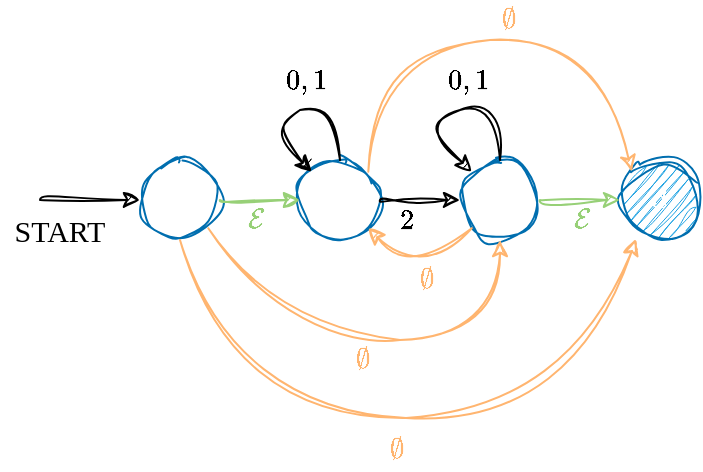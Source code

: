 <mxfile version="28.2.5">
  <diagram name="Pagina-1" id="MN7WsSKvXLgIGYer2BLl">
    <mxGraphModel dx="1261" dy="883" grid="1" gridSize="10" guides="1" tooltips="1" connect="1" arrows="1" fold="1" page="1" pageScale="1" pageWidth="827" pageHeight="1169" math="1" shadow="0">
      <root>
        <mxCell id="0" />
        <mxCell id="1" parent="0" />
        <mxCell id="lpgbFSDSMAnK1BwwCrsC-6" value="&lt;div style=&quot;&quot;&gt;&lt;font face=&quot;Comic Sans MS&quot;&gt;&lt;span style=&quot;font-size: 15px;&quot;&gt;START&lt;/span&gt;&lt;/font&gt;&lt;/div&gt;" style="text;whiteSpace=wrap;html=1;align=center;" parent="1" vertex="1">
          <mxGeometry x="210" y="460" width="60" height="30" as="geometry" />
        </mxCell>
        <mxCell id="lpgbFSDSMAnK1BwwCrsC-7" value="" style="curved=1;endArrow=classic;html=1;rounded=0;sketch=1;curveFitting=1;jiggle=2;entryX=0;entryY=0.5;entryDx=0;entryDy=0;" parent="1" target="lpgbFSDSMAnK1BwwCrsC-8" edge="1">
          <mxGeometry width="50" height="50" relative="1" as="geometry">
            <mxPoint x="230" y="460" as="sourcePoint" />
            <mxPoint x="260" y="430" as="targetPoint" />
            <Array as="points" />
          </mxGeometry>
        </mxCell>
        <mxCell id="lpgbFSDSMAnK1BwwCrsC-8" value="$$a$$" style="ellipse;whiteSpace=wrap;html=1;fillColor=none;fontColor=#ffffff;strokeColor=#006EAF;sketch=1;curveFitting=1;jiggle=2;" parent="1" vertex="1">
          <mxGeometry x="280" y="440" width="40" height="40" as="geometry" />
        </mxCell>
        <mxCell id="lpgbFSDSMAnK1BwwCrsC-10" value="$$b$$" style="ellipse;whiteSpace=wrap;html=1;fillColor=none;fontColor=#ffffff;strokeColor=#006EAF;sketch=1;curveFitting=1;jiggle=2;" parent="1" vertex="1">
          <mxGeometry x="360" y="440" width="40" height="40" as="geometry" />
        </mxCell>
        <mxCell id="lpgbFSDSMAnK1BwwCrsC-11" value="$$c$$" style="ellipse;whiteSpace=wrap;html=1;fillColor=none;fontColor=#ffffff;strokeColor=#006EAF;sketch=1;curveFitting=1;jiggle=2;" parent="1" vertex="1">
          <mxGeometry x="440" y="440" width="40" height="40" as="geometry" />
        </mxCell>
        <mxCell id="lpgbFSDSMAnK1BwwCrsC-12" value="$$d$$" style="ellipse;whiteSpace=wrap;html=1;fillColor=#1ba1e2;fontColor=#ffffff;strokeColor=#006EAF;sketch=1;curveFitting=1;jiggle=2;" parent="1" vertex="1">
          <mxGeometry x="520" y="440" width="40" height="40" as="geometry" />
        </mxCell>
        <mxCell id="lpgbFSDSMAnK1BwwCrsC-13" value="" style="curved=1;endArrow=classic;html=1;rounded=0;sketch=1;curveFitting=1;jiggle=2;entryX=0;entryY=0.5;entryDx=0;entryDy=0;exitX=1;exitY=0.5;exitDx=0;exitDy=0;strokeColor=#97D077;" parent="1" source="lpgbFSDSMAnK1BwwCrsC-8" target="lpgbFSDSMAnK1BwwCrsC-10" edge="1">
          <mxGeometry width="50" height="50" relative="1" as="geometry">
            <mxPoint x="320" y="480" as="sourcePoint" />
            <mxPoint x="370" y="480" as="targetPoint" />
            <Array as="points" />
          </mxGeometry>
        </mxCell>
        <mxCell id="lpgbFSDSMAnK1BwwCrsC-14" value="" style="curved=1;endArrow=classic;html=1;rounded=0;sketch=1;curveFitting=1;jiggle=2;entryX=0;entryY=0.5;entryDx=0;entryDy=0;exitX=1;exitY=0.5;exitDx=0;exitDy=0;" parent="1" source="lpgbFSDSMAnK1BwwCrsC-10" target="lpgbFSDSMAnK1BwwCrsC-11" edge="1">
          <mxGeometry width="50" height="50" relative="1" as="geometry">
            <mxPoint x="360" y="470" as="sourcePoint" />
            <mxPoint x="400" y="470" as="targetPoint" />
            <Array as="points" />
          </mxGeometry>
        </mxCell>
        <mxCell id="lpgbFSDSMAnK1BwwCrsC-15" value="" style="curved=1;endArrow=classic;html=1;rounded=0;sketch=1;curveFitting=1;jiggle=2;exitX=1;exitY=0.5;exitDx=0;exitDy=0;fillColor=#60a917;strokeColor=#97D077;entryX=0;entryY=0.5;entryDx=0;entryDy=0;" parent="1" source="lpgbFSDSMAnK1BwwCrsC-11" target="lpgbFSDSMAnK1BwwCrsC-12" edge="1">
          <mxGeometry width="50" height="50" relative="1" as="geometry">
            <mxPoint x="500" y="460" as="sourcePoint" />
            <mxPoint x="520" y="460" as="targetPoint" />
            <Array as="points" />
          </mxGeometry>
        </mxCell>
        <mxCell id="lpgbFSDSMAnK1BwwCrsC-16" value="" style="curved=1;endArrow=classic;html=1;rounded=0;exitX=0.5;exitY=0;exitDx=0;exitDy=0;sketch=1;curveFitting=1;jiggle=2;entryX=0;entryY=0;entryDx=0;entryDy=0;" parent="1" source="lpgbFSDSMAnK1BwwCrsC-10" target="lpgbFSDSMAnK1BwwCrsC-10" edge="1">
          <mxGeometry width="50" height="50" relative="1" as="geometry">
            <mxPoint x="394.142" y="445.858" as="sourcePoint" />
            <mxPoint x="380.0" y="440" as="targetPoint" />
            <Array as="points">
              <mxPoint x="380" y="410" />
              <mxPoint x="340" y="420" />
            </Array>
          </mxGeometry>
        </mxCell>
        <mxCell id="lpgbFSDSMAnK1BwwCrsC-20" value="&lt;font style=&quot;color: rgb(151, 208, 119);&quot;&gt;$$\mathcal{E}$$&lt;/font&gt;" style="text;html=1;align=center;verticalAlign=middle;whiteSpace=wrap;rounded=0;fontColor=default;fillColor=none;" parent="1" vertex="1">
          <mxGeometry x="327" y="460" width="23" height="20" as="geometry" />
        </mxCell>
        <mxCell id="lpgbFSDSMAnK1BwwCrsC-21" value="&lt;font style=&quot;color: rgb(151, 208, 119);&quot;&gt;$$\mathcal{E}$$&lt;/font&gt;" style="text;html=1;align=center;verticalAlign=middle;whiteSpace=wrap;rounded=0;fontColor=default;fillColor=none;" parent="1" vertex="1">
          <mxGeometry x="490" y="460" width="23" height="20" as="geometry" />
        </mxCell>
        <mxCell id="lpgbFSDSMAnK1BwwCrsC-22" value="$$2$$" style="text;html=1;align=center;verticalAlign=middle;whiteSpace=wrap;rounded=0;fontColor=default;" parent="1" vertex="1">
          <mxGeometry x="384" y="460" width="60" height="20" as="geometry" />
        </mxCell>
        <mxCell id="lpgbFSDSMAnK1BwwCrsC-23" value="$$0,1$$" style="text;html=1;align=center;verticalAlign=middle;whiteSpace=wrap;rounded=0;fontColor=default;" parent="1" vertex="1">
          <mxGeometry x="333" y="390" width="60" height="20" as="geometry" />
        </mxCell>
        <mxCell id="lpgbFSDSMAnK1BwwCrsC-24" value="$$0,1$$" style="text;html=1;align=center;verticalAlign=middle;whiteSpace=wrap;rounded=0;fontColor=default;" parent="1" vertex="1">
          <mxGeometry x="414" y="390" width="60" height="20" as="geometry" />
        </mxCell>
        <mxCell id="lpgbFSDSMAnK1BwwCrsC-27" value="" style="curved=1;endArrow=classic;html=1;rounded=0;exitX=0.5;exitY=0;exitDx=0;exitDy=0;sketch=1;curveFitting=1;jiggle=2;entryX=0;entryY=0;entryDx=0;entryDy=0;" parent="1" source="lpgbFSDSMAnK1BwwCrsC-11" target="lpgbFSDSMAnK1BwwCrsC-11" edge="1">
          <mxGeometry width="50" height="50" relative="1" as="geometry">
            <mxPoint x="460" y="434" as="sourcePoint" />
            <mxPoint x="446" y="440" as="targetPoint" />
            <Array as="points">
              <mxPoint x="460" y="410" />
              <mxPoint x="420" y="420" />
            </Array>
          </mxGeometry>
        </mxCell>
        <mxCell id="lpgbFSDSMAnK1BwwCrsC-29" value="" style="curved=1;endArrow=classic;html=1;rounded=0;sketch=1;curveFitting=1;jiggle=2;entryX=0;entryY=0;entryDx=0;entryDy=0;exitX=1;exitY=0;exitDx=0;exitDy=0;strokeColor=#FFB570;" parent="1" source="lpgbFSDSMAnK1BwwCrsC-10" target="lpgbFSDSMAnK1BwwCrsC-12" edge="1">
          <mxGeometry width="50" height="50" relative="1" as="geometry">
            <mxPoint x="393" y="380" as="sourcePoint" />
            <mxPoint x="433" y="380" as="targetPoint" />
            <Array as="points">
              <mxPoint x="400" y="380" />
              <mxPoint x="510" y="380" />
            </Array>
          </mxGeometry>
        </mxCell>
        <mxCell id="lpgbFSDSMAnK1BwwCrsC-30" value="&lt;font style=&quot;color: rgb(255, 181, 112);&quot;&gt;$$\emptyset$$&lt;/font&gt;" style="text;html=1;align=center;verticalAlign=middle;whiteSpace=wrap;rounded=0;fontColor=default;fillColor=none;" parent="1" vertex="1">
          <mxGeometry x="453" y="360" width="23" height="20" as="geometry" />
        </mxCell>
        <mxCell id="lpgbFSDSMAnK1BwwCrsC-32" value="" style="curved=1;endArrow=classic;html=1;rounded=0;sketch=1;curveFitting=1;jiggle=2;exitX=0;exitY=1;exitDx=0;exitDy=0;strokeColor=#FFB570;entryX=1;entryY=1;entryDx=0;entryDy=0;" parent="1" source="lpgbFSDSMAnK1BwwCrsC-11" target="lpgbFSDSMAnK1BwwCrsC-10" edge="1">
          <mxGeometry width="50" height="50" relative="1" as="geometry">
            <mxPoint x="400" y="576" as="sourcePoint" />
            <mxPoint x="390" y="520" as="targetPoint" />
            <Array as="points">
              <mxPoint x="420" y="500" />
            </Array>
          </mxGeometry>
        </mxCell>
        <mxCell id="lpgbFSDSMAnK1BwwCrsC-33" value="&lt;font style=&quot;color: rgb(255, 181, 112);&quot;&gt;$$\emptyset$$&lt;/font&gt;" style="text;html=1;align=center;verticalAlign=middle;whiteSpace=wrap;rounded=0;fontColor=default;fillColor=none;" parent="1" vertex="1">
          <mxGeometry x="411.5" y="490" width="23" height="20" as="geometry" />
        </mxCell>
        <mxCell id="lpgbFSDSMAnK1BwwCrsC-34" value="" style="curved=1;endArrow=none;html=1;rounded=0;sketch=1;curveFitting=1;jiggle=2;exitX=0.5;exitY=1;exitDx=0;exitDy=0;strokeColor=#FFB570;entryX=1;entryY=1;entryDx=0;entryDy=0;startArrow=classic;startFill=1;endFill=0;" parent="1" source="lpgbFSDSMAnK1BwwCrsC-11" target="lpgbFSDSMAnK1BwwCrsC-8" edge="1">
          <mxGeometry width="50" height="50" relative="1" as="geometry">
            <mxPoint x="400" y="520" as="sourcePoint" />
            <mxPoint x="348" y="520" as="targetPoint" />
            <Array as="points">
              <mxPoint x="460" y="530" />
              <mxPoint x="360" y="530" />
            </Array>
          </mxGeometry>
        </mxCell>
        <mxCell id="lpgbFSDSMAnK1BwwCrsC-35" value="&lt;font style=&quot;color: rgb(255, 181, 112);&quot;&gt;$$\emptyset$$&lt;/font&gt;" style="text;html=1;align=center;verticalAlign=middle;whiteSpace=wrap;rounded=0;fontColor=default;fillColor=none;" parent="1" vertex="1">
          <mxGeometry x="380" y="530" width="23" height="20" as="geometry" />
        </mxCell>
        <mxCell id="lpgbFSDSMAnK1BwwCrsC-36" value="" style="curved=1;endArrow=none;html=1;rounded=0;sketch=1;curveFitting=1;jiggle=2;exitX=0.195;exitY=0.985;exitDx=0;exitDy=0;strokeColor=#FFB570;entryX=0.5;entryY=1;entryDx=0;entryDy=0;startArrow=classic;startFill=1;endFill=0;exitPerimeter=0;" parent="1" source="lpgbFSDSMAnK1BwwCrsC-12" target="lpgbFSDSMAnK1BwwCrsC-8" edge="1">
          <mxGeometry width="50" height="50" relative="1" as="geometry">
            <mxPoint x="426" y="518" as="sourcePoint" />
            <mxPoint x="280" y="512" as="targetPoint" />
            <Array as="points">
              <mxPoint x="500" y="570" />
              <mxPoint x="326" y="568" />
            </Array>
          </mxGeometry>
        </mxCell>
        <mxCell id="lpgbFSDSMAnK1BwwCrsC-37" value="&lt;font style=&quot;color: rgb(255, 181, 112);&quot;&gt;$$\emptyset$$&lt;/font&gt;" style="text;html=1;align=center;verticalAlign=middle;whiteSpace=wrap;rounded=0;fontColor=default;fillColor=none;" parent="1" vertex="1">
          <mxGeometry x="397" y="575" width="23" height="20" as="geometry" />
        </mxCell>
      </root>
    </mxGraphModel>
  </diagram>
</mxfile>
